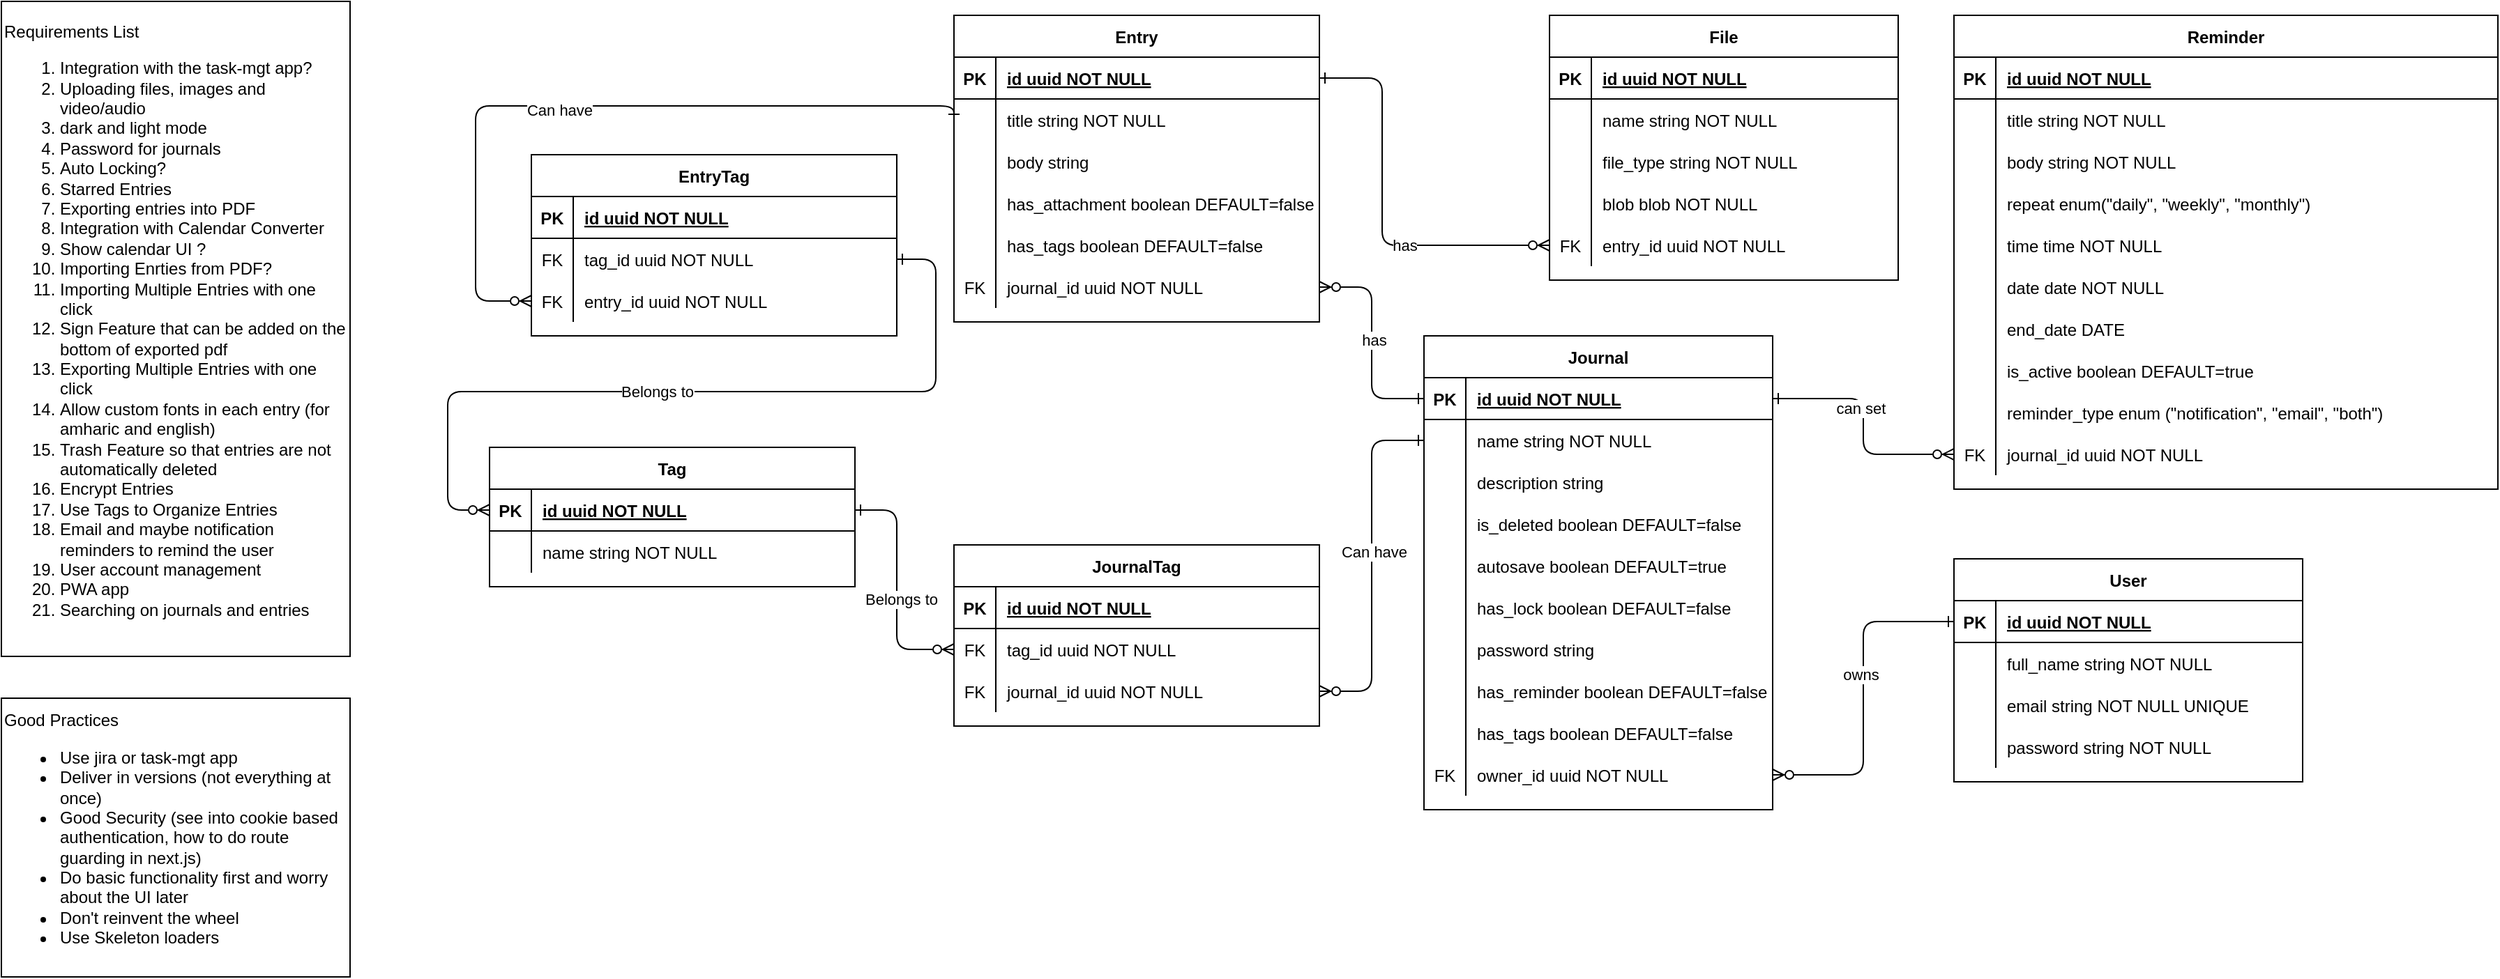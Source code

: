 <mxfile>
    <diagram id="R2lEEEUBdFMjLlhIrx00" name="Page-1">
        <mxGraphModel dx="1429" dy="1752" grid="1" gridSize="10" guides="1" tooltips="1" connect="1" arrows="1" fold="1" page="1" pageScale="1" pageWidth="850" pageHeight="1100" math="0" shadow="0" extFonts="Permanent Marker^https://fonts.googleapis.com/css?family=Permanent+Marker">
            <root>
                <mxCell id="0"/>
                <mxCell id="1" parent="0"/>
                <mxCell id="C-vyLk0tnHw3VtMMgP7b-12" value="" style="edgeStyle=orthogonalEdgeStyle;endArrow=ERzeroToMany;startArrow=ERone;endFill=1;startFill=0;exitX=0;exitY=0.5;exitDx=0;exitDy=0;entryX=1;entryY=0.5;entryDx=0;entryDy=0;" parent="1" source="_OkdaQ-fQilL2cyHgTOc-4" target="_OkdaQ-fQilL2cyHgTOc-117" edge="1">
                    <mxGeometry width="100" height="100" relative="1" as="geometry">
                        <mxPoint x="830" y="310.0" as="sourcePoint"/>
                        <mxPoint x="590" y="350" as="targetPoint"/>
                    </mxGeometry>
                </mxCell>
                <mxCell id="_OkdaQ-fQilL2cyHgTOc-151" value="owns" style="edgeLabel;html=1;align=center;verticalAlign=middle;resizable=0;points=[];" parent="C-vyLk0tnHw3VtMMgP7b-12" connectable="0" vertex="1">
                    <mxGeometry x="-0.149" y="-2" relative="1" as="geometry">
                        <mxPoint y="1" as="offset"/>
                    </mxGeometry>
                </mxCell>
                <mxCell id="_OkdaQ-fQilL2cyHgTOc-1" value="Requirements List&lt;br&gt;&lt;ol&gt;&lt;li&gt;Integration with the task-mgt app?&lt;/li&gt;&lt;li&gt;Uploading files, images and video/audio&lt;br&gt;&lt;/li&gt;&lt;li&gt;dark and light mode&lt;/li&gt;&lt;li&gt;Password for journals&lt;/li&gt;&lt;li&gt;Auto Locking?&lt;/li&gt;&lt;li&gt;Starred Entries&lt;/li&gt;&lt;li&gt;Exporting entries into PDF&lt;/li&gt;&lt;li&gt;Integration with Calendar Converter&lt;/li&gt;&lt;li&gt;Show calendar UI ?&lt;/li&gt;&lt;li&gt;Importing Enrties from PDF?&lt;/li&gt;&lt;li&gt;Importing Multiple Entries with one click&lt;/li&gt;&lt;li&gt;Sign Feature that can be added on the bottom of exported pdf&lt;/li&gt;&lt;li&gt;Exporting Multiple Entries with one click&lt;/li&gt;&lt;li&gt;Allow custom fonts in each entry (for amharic and english)&lt;/li&gt;&lt;li&gt;Trash Feature so that entries are not automatically deleted&lt;/li&gt;&lt;li&gt;Encrypt Entries&lt;/li&gt;&lt;li&gt;Use Tags to Organize Entries&lt;/li&gt;&lt;li&gt;Email and maybe notification reminders to remind the user&lt;/li&gt;&lt;li&gt;User account management&lt;/li&gt;&lt;li&gt;PWA app&lt;/li&gt;&lt;li&gt;Searching on journals and entries&lt;/li&gt;&lt;/ol&gt;" style="rounded=0;whiteSpace=wrap;html=1;align=left;" parent="1" vertex="1">
                    <mxGeometry x="-520" y="20" width="250" height="470" as="geometry"/>
                </mxCell>
                <mxCell id="_OkdaQ-fQilL2cyHgTOc-2" value="Good Practices&lt;br&gt;&lt;ul&gt;&lt;li&gt;Use jira or task-mgt app&lt;/li&gt;&lt;li&gt;Deliver in versions (not everything at once)&lt;/li&gt;&lt;li&gt;Good Security (see into cookie based authentication, how to do route guarding in next.js)&lt;/li&gt;&lt;li&gt;Do basic functionality first and worry about the UI later&lt;/li&gt;&lt;li&gt;Don't reinvent the wheel&lt;/li&gt;&lt;li&gt;Use Skeleton loaders&lt;/li&gt;&lt;/ul&gt;" style="rounded=0;whiteSpace=wrap;html=1;align=left;" parent="1" vertex="1">
                    <mxGeometry x="-520" y="520" width="250" height="200" as="geometry"/>
                </mxCell>
                <mxCell id="_OkdaQ-fQilL2cyHgTOc-3" value="User" style="shape=table;startSize=30;container=1;collapsible=1;childLayout=tableLayout;fixedRows=1;rowLines=0;fontStyle=1;align=center;resizeLast=1;" parent="1" vertex="1">
                    <mxGeometry x="880" y="420" width="250" height="160" as="geometry"/>
                </mxCell>
                <mxCell id="_OkdaQ-fQilL2cyHgTOc-4" value="" style="shape=partialRectangle;collapsible=0;dropTarget=0;pointerEvents=0;fillColor=none;points=[[0,0.5],[1,0.5]];portConstraint=eastwest;top=0;left=0;right=0;bottom=1;" parent="_OkdaQ-fQilL2cyHgTOc-3" vertex="1">
                    <mxGeometry y="30" width="250" height="30" as="geometry"/>
                </mxCell>
                <mxCell id="_OkdaQ-fQilL2cyHgTOc-5" value="PK" style="shape=partialRectangle;overflow=hidden;connectable=0;fillColor=none;top=0;left=0;bottom=0;right=0;fontStyle=1;" parent="_OkdaQ-fQilL2cyHgTOc-4" vertex="1">
                    <mxGeometry width="30" height="30" as="geometry">
                        <mxRectangle width="30" height="30" as="alternateBounds"/>
                    </mxGeometry>
                </mxCell>
                <mxCell id="_OkdaQ-fQilL2cyHgTOc-6" value="id uuid NOT NULL " style="shape=partialRectangle;overflow=hidden;connectable=0;fillColor=none;top=0;left=0;bottom=0;right=0;align=left;spacingLeft=6;fontStyle=5;" parent="_OkdaQ-fQilL2cyHgTOc-4" vertex="1">
                    <mxGeometry x="30" width="220" height="30" as="geometry">
                        <mxRectangle width="220" height="30" as="alternateBounds"/>
                    </mxGeometry>
                </mxCell>
                <mxCell id="_OkdaQ-fQilL2cyHgTOc-7" value="" style="shape=partialRectangle;collapsible=0;dropTarget=0;pointerEvents=0;fillColor=none;points=[[0,0.5],[1,0.5]];portConstraint=eastwest;top=0;left=0;right=0;bottom=0;" parent="_OkdaQ-fQilL2cyHgTOc-3" vertex="1">
                    <mxGeometry y="60" width="250" height="30" as="geometry"/>
                </mxCell>
                <mxCell id="_OkdaQ-fQilL2cyHgTOc-8" value="" style="shape=partialRectangle;overflow=hidden;connectable=0;fillColor=none;top=0;left=0;bottom=0;right=0;" parent="_OkdaQ-fQilL2cyHgTOc-7" vertex="1">
                    <mxGeometry width="30" height="30" as="geometry">
                        <mxRectangle width="30" height="30" as="alternateBounds"/>
                    </mxGeometry>
                </mxCell>
                <mxCell id="_OkdaQ-fQilL2cyHgTOc-9" value="full_name string NOT NULL" style="shape=partialRectangle;overflow=hidden;connectable=0;fillColor=none;top=0;left=0;bottom=0;right=0;align=left;spacingLeft=6;" parent="_OkdaQ-fQilL2cyHgTOc-7" vertex="1">
                    <mxGeometry x="30" width="220" height="30" as="geometry">
                        <mxRectangle width="220" height="30" as="alternateBounds"/>
                    </mxGeometry>
                </mxCell>
                <mxCell id="_OkdaQ-fQilL2cyHgTOc-24" value="" style="shape=partialRectangle;collapsible=0;dropTarget=0;pointerEvents=0;fillColor=none;points=[[0,0.5],[1,0.5]];portConstraint=eastwest;top=0;left=0;right=0;bottom=0;" parent="_OkdaQ-fQilL2cyHgTOc-3" vertex="1">
                    <mxGeometry y="90" width="250" height="30" as="geometry"/>
                </mxCell>
                <mxCell id="_OkdaQ-fQilL2cyHgTOc-25" value="" style="shape=partialRectangle;overflow=hidden;connectable=0;fillColor=none;top=0;left=0;bottom=0;right=0;" parent="_OkdaQ-fQilL2cyHgTOc-24" vertex="1">
                    <mxGeometry width="30" height="30" as="geometry">
                        <mxRectangle width="30" height="30" as="alternateBounds"/>
                    </mxGeometry>
                </mxCell>
                <mxCell id="_OkdaQ-fQilL2cyHgTOc-26" value="email string NOT NULL UNIQUE" style="shape=partialRectangle;overflow=hidden;connectable=0;fillColor=none;top=0;left=0;bottom=0;right=0;align=left;spacingLeft=6;" parent="_OkdaQ-fQilL2cyHgTOc-24" vertex="1">
                    <mxGeometry x="30" width="220" height="30" as="geometry">
                        <mxRectangle width="220" height="30" as="alternateBounds"/>
                    </mxGeometry>
                </mxCell>
                <mxCell id="_OkdaQ-fQilL2cyHgTOc-27" value="" style="shape=partialRectangle;collapsible=0;dropTarget=0;pointerEvents=0;fillColor=none;points=[[0,0.5],[1,0.5]];portConstraint=eastwest;top=0;left=0;right=0;bottom=0;" parent="_OkdaQ-fQilL2cyHgTOc-3" vertex="1">
                    <mxGeometry y="120" width="250" height="30" as="geometry"/>
                </mxCell>
                <mxCell id="_OkdaQ-fQilL2cyHgTOc-28" value="" style="shape=partialRectangle;overflow=hidden;connectable=0;fillColor=none;top=0;left=0;bottom=0;right=0;" parent="_OkdaQ-fQilL2cyHgTOc-27" vertex="1">
                    <mxGeometry width="30" height="30" as="geometry">
                        <mxRectangle width="30" height="30" as="alternateBounds"/>
                    </mxGeometry>
                </mxCell>
                <mxCell id="_OkdaQ-fQilL2cyHgTOc-29" value="password string NOT NULL" style="shape=partialRectangle;overflow=hidden;connectable=0;fillColor=none;top=0;left=0;bottom=0;right=0;align=left;spacingLeft=6;" parent="_OkdaQ-fQilL2cyHgTOc-27" vertex="1">
                    <mxGeometry x="30" width="220" height="30" as="geometry">
                        <mxRectangle width="220" height="30" as="alternateBounds"/>
                    </mxGeometry>
                </mxCell>
                <mxCell id="_OkdaQ-fQilL2cyHgTOc-10" value="Journal" style="shape=table;startSize=30;container=1;collapsible=1;childLayout=tableLayout;fixedRows=1;rowLines=0;fontStyle=1;align=center;resizeLast=1;" parent="1" vertex="1">
                    <mxGeometry x="500" y="260" width="250" height="340" as="geometry"/>
                </mxCell>
                <mxCell id="_OkdaQ-fQilL2cyHgTOc-11" value="" style="shape=partialRectangle;collapsible=0;dropTarget=0;pointerEvents=0;fillColor=none;points=[[0,0.5],[1,0.5]];portConstraint=eastwest;top=0;left=0;right=0;bottom=1;" parent="_OkdaQ-fQilL2cyHgTOc-10" vertex="1">
                    <mxGeometry y="30" width="250" height="30" as="geometry"/>
                </mxCell>
                <mxCell id="_OkdaQ-fQilL2cyHgTOc-12" value="PK" style="shape=partialRectangle;overflow=hidden;connectable=0;fillColor=none;top=0;left=0;bottom=0;right=0;fontStyle=1;" parent="_OkdaQ-fQilL2cyHgTOc-11" vertex="1">
                    <mxGeometry width="30" height="30" as="geometry">
                        <mxRectangle width="30" height="30" as="alternateBounds"/>
                    </mxGeometry>
                </mxCell>
                <mxCell id="_OkdaQ-fQilL2cyHgTOc-13" value="id uuid NOT NULL " style="shape=partialRectangle;overflow=hidden;connectable=0;fillColor=none;top=0;left=0;bottom=0;right=0;align=left;spacingLeft=6;fontStyle=5;" parent="_OkdaQ-fQilL2cyHgTOc-11" vertex="1">
                    <mxGeometry x="30" width="220" height="30" as="geometry">
                        <mxRectangle width="220" height="30" as="alternateBounds"/>
                    </mxGeometry>
                </mxCell>
                <mxCell id="_OkdaQ-fQilL2cyHgTOc-14" value="" style="shape=partialRectangle;collapsible=0;dropTarget=0;pointerEvents=0;fillColor=none;points=[[0,0.5],[1,0.5]];portConstraint=eastwest;top=0;left=0;right=0;bottom=0;" parent="_OkdaQ-fQilL2cyHgTOc-10" vertex="1">
                    <mxGeometry y="60" width="250" height="30" as="geometry"/>
                </mxCell>
                <mxCell id="_OkdaQ-fQilL2cyHgTOc-15" value="" style="shape=partialRectangle;overflow=hidden;connectable=0;fillColor=none;top=0;left=0;bottom=0;right=0;" parent="_OkdaQ-fQilL2cyHgTOc-14" vertex="1">
                    <mxGeometry width="30" height="30" as="geometry">
                        <mxRectangle width="30" height="30" as="alternateBounds"/>
                    </mxGeometry>
                </mxCell>
                <mxCell id="_OkdaQ-fQilL2cyHgTOc-16" value="name string NOT NULL" style="shape=partialRectangle;overflow=hidden;connectable=0;fillColor=none;top=0;left=0;bottom=0;right=0;align=left;spacingLeft=6;" parent="_OkdaQ-fQilL2cyHgTOc-14" vertex="1">
                    <mxGeometry x="30" width="220" height="30" as="geometry">
                        <mxRectangle width="220" height="30" as="alternateBounds"/>
                    </mxGeometry>
                </mxCell>
                <mxCell id="_OkdaQ-fQilL2cyHgTOc-30" value="" style="shape=partialRectangle;collapsible=0;dropTarget=0;pointerEvents=0;fillColor=none;points=[[0,0.5],[1,0.5]];portConstraint=eastwest;top=0;left=0;right=0;bottom=0;" parent="_OkdaQ-fQilL2cyHgTOc-10" vertex="1">
                    <mxGeometry y="90" width="250" height="30" as="geometry"/>
                </mxCell>
                <mxCell id="_OkdaQ-fQilL2cyHgTOc-31" value="" style="shape=partialRectangle;overflow=hidden;connectable=0;fillColor=none;top=0;left=0;bottom=0;right=0;" parent="_OkdaQ-fQilL2cyHgTOc-30" vertex="1">
                    <mxGeometry width="30" height="30" as="geometry">
                        <mxRectangle width="30" height="30" as="alternateBounds"/>
                    </mxGeometry>
                </mxCell>
                <mxCell id="_OkdaQ-fQilL2cyHgTOc-32" value="description string" style="shape=partialRectangle;overflow=hidden;connectable=0;fillColor=none;top=0;left=0;bottom=0;right=0;align=left;spacingLeft=6;" parent="_OkdaQ-fQilL2cyHgTOc-30" vertex="1">
                    <mxGeometry x="30" width="220" height="30" as="geometry">
                        <mxRectangle width="220" height="30" as="alternateBounds"/>
                    </mxGeometry>
                </mxCell>
                <mxCell id="_OkdaQ-fQilL2cyHgTOc-33" value="" style="shape=partialRectangle;collapsible=0;dropTarget=0;pointerEvents=0;fillColor=none;points=[[0,0.5],[1,0.5]];portConstraint=eastwest;top=0;left=0;right=0;bottom=0;" parent="_OkdaQ-fQilL2cyHgTOc-10" vertex="1">
                    <mxGeometry y="120" width="250" height="30" as="geometry"/>
                </mxCell>
                <mxCell id="_OkdaQ-fQilL2cyHgTOc-34" value="" style="shape=partialRectangle;overflow=hidden;connectable=0;fillColor=none;top=0;left=0;bottom=0;right=0;" parent="_OkdaQ-fQilL2cyHgTOc-33" vertex="1">
                    <mxGeometry width="30" height="30" as="geometry">
                        <mxRectangle width="30" height="30" as="alternateBounds"/>
                    </mxGeometry>
                </mxCell>
                <mxCell id="_OkdaQ-fQilL2cyHgTOc-35" value="is_deleted boolean DEFAULT=false" style="shape=partialRectangle;overflow=hidden;connectable=0;fillColor=none;top=0;left=0;bottom=0;right=0;align=left;spacingLeft=6;" parent="_OkdaQ-fQilL2cyHgTOc-33" vertex="1">
                    <mxGeometry x="30" width="220" height="30" as="geometry">
                        <mxRectangle width="220" height="30" as="alternateBounds"/>
                    </mxGeometry>
                </mxCell>
                <mxCell id="_OkdaQ-fQilL2cyHgTOc-39" value="" style="shape=partialRectangle;collapsible=0;dropTarget=0;pointerEvents=0;fillColor=none;points=[[0,0.5],[1,0.5]];portConstraint=eastwest;top=0;left=0;right=0;bottom=0;" parent="_OkdaQ-fQilL2cyHgTOc-10" vertex="1">
                    <mxGeometry y="150" width="250" height="30" as="geometry"/>
                </mxCell>
                <mxCell id="_OkdaQ-fQilL2cyHgTOc-40" value="" style="shape=partialRectangle;overflow=hidden;connectable=0;fillColor=none;top=0;left=0;bottom=0;right=0;" parent="_OkdaQ-fQilL2cyHgTOc-39" vertex="1">
                    <mxGeometry width="30" height="30" as="geometry">
                        <mxRectangle width="30" height="30" as="alternateBounds"/>
                    </mxGeometry>
                </mxCell>
                <mxCell id="_OkdaQ-fQilL2cyHgTOc-41" value="autosave boolean DEFAULT=true" style="shape=partialRectangle;overflow=hidden;connectable=0;fillColor=none;top=0;left=0;bottom=0;right=0;align=left;spacingLeft=6;" parent="_OkdaQ-fQilL2cyHgTOc-39" vertex="1">
                    <mxGeometry x="30" width="220" height="30" as="geometry">
                        <mxRectangle width="220" height="30" as="alternateBounds"/>
                    </mxGeometry>
                </mxCell>
                <mxCell id="_OkdaQ-fQilL2cyHgTOc-42" value="" style="shape=partialRectangle;collapsible=0;dropTarget=0;pointerEvents=0;fillColor=none;points=[[0,0.5],[1,0.5]];portConstraint=eastwest;top=0;left=0;right=0;bottom=0;" parent="_OkdaQ-fQilL2cyHgTOc-10" vertex="1">
                    <mxGeometry y="180" width="250" height="30" as="geometry"/>
                </mxCell>
                <mxCell id="_OkdaQ-fQilL2cyHgTOc-43" value="" style="shape=partialRectangle;overflow=hidden;connectable=0;fillColor=none;top=0;left=0;bottom=0;right=0;" parent="_OkdaQ-fQilL2cyHgTOc-42" vertex="1">
                    <mxGeometry width="30" height="30" as="geometry">
                        <mxRectangle width="30" height="30" as="alternateBounds"/>
                    </mxGeometry>
                </mxCell>
                <mxCell id="_OkdaQ-fQilL2cyHgTOc-44" value="has_lock boolean DEFAULT=false" style="shape=partialRectangle;overflow=hidden;connectable=0;fillColor=none;top=0;left=0;bottom=0;right=0;align=left;spacingLeft=6;" parent="_OkdaQ-fQilL2cyHgTOc-42" vertex="1">
                    <mxGeometry x="30" width="220" height="30" as="geometry">
                        <mxRectangle width="220" height="30" as="alternateBounds"/>
                    </mxGeometry>
                </mxCell>
                <mxCell id="_OkdaQ-fQilL2cyHgTOc-36" value="" style="shape=partialRectangle;collapsible=0;dropTarget=0;pointerEvents=0;fillColor=none;points=[[0,0.5],[1,0.5]];portConstraint=eastwest;top=0;left=0;right=0;bottom=0;" parent="_OkdaQ-fQilL2cyHgTOc-10" vertex="1">
                    <mxGeometry y="210" width="250" height="30" as="geometry"/>
                </mxCell>
                <mxCell id="_OkdaQ-fQilL2cyHgTOc-37" value="" style="shape=partialRectangle;overflow=hidden;connectable=0;fillColor=none;top=0;left=0;bottom=0;right=0;" parent="_OkdaQ-fQilL2cyHgTOc-36" vertex="1">
                    <mxGeometry width="30" height="30" as="geometry">
                        <mxRectangle width="30" height="30" as="alternateBounds"/>
                    </mxGeometry>
                </mxCell>
                <mxCell id="_OkdaQ-fQilL2cyHgTOc-38" value="password string" style="shape=partialRectangle;overflow=hidden;connectable=0;fillColor=none;top=0;left=0;bottom=0;right=0;align=left;spacingLeft=6;" parent="_OkdaQ-fQilL2cyHgTOc-36" vertex="1">
                    <mxGeometry x="30" width="220" height="30" as="geometry">
                        <mxRectangle width="220" height="30" as="alternateBounds"/>
                    </mxGeometry>
                </mxCell>
                <mxCell id="_OkdaQ-fQilL2cyHgTOc-45" value="" style="shape=partialRectangle;collapsible=0;dropTarget=0;pointerEvents=0;fillColor=none;points=[[0,0.5],[1,0.5]];portConstraint=eastwest;top=0;left=0;right=0;bottom=0;" parent="_OkdaQ-fQilL2cyHgTOc-10" vertex="1">
                    <mxGeometry y="240" width="250" height="30" as="geometry"/>
                </mxCell>
                <mxCell id="_OkdaQ-fQilL2cyHgTOc-46" value="" style="shape=partialRectangle;overflow=hidden;connectable=0;fillColor=none;top=0;left=0;bottom=0;right=0;" parent="_OkdaQ-fQilL2cyHgTOc-45" vertex="1">
                    <mxGeometry width="30" height="30" as="geometry">
                        <mxRectangle width="30" height="30" as="alternateBounds"/>
                    </mxGeometry>
                </mxCell>
                <mxCell id="_OkdaQ-fQilL2cyHgTOc-47" value="has_reminder boolean DEFAULT=false" style="shape=partialRectangle;overflow=hidden;connectable=0;fillColor=none;top=0;left=0;bottom=0;right=0;align=left;spacingLeft=6;" parent="_OkdaQ-fQilL2cyHgTOc-45" vertex="1">
                    <mxGeometry x="30" width="220" height="30" as="geometry">
                        <mxRectangle width="220" height="30" as="alternateBounds"/>
                    </mxGeometry>
                </mxCell>
                <mxCell id="_OkdaQ-fQilL2cyHgTOc-96" value="" style="shape=partialRectangle;collapsible=0;dropTarget=0;pointerEvents=0;fillColor=none;points=[[0,0.5],[1,0.5]];portConstraint=eastwest;top=0;left=0;right=0;bottom=0;" parent="_OkdaQ-fQilL2cyHgTOc-10" vertex="1">
                    <mxGeometry y="270" width="250" height="30" as="geometry"/>
                </mxCell>
                <mxCell id="_OkdaQ-fQilL2cyHgTOc-97" value="" style="shape=partialRectangle;overflow=hidden;connectable=0;fillColor=none;top=0;left=0;bottom=0;right=0;" parent="_OkdaQ-fQilL2cyHgTOc-96" vertex="1">
                    <mxGeometry width="30" height="30" as="geometry">
                        <mxRectangle width="30" height="30" as="alternateBounds"/>
                    </mxGeometry>
                </mxCell>
                <mxCell id="_OkdaQ-fQilL2cyHgTOc-98" value="has_tags boolean DEFAULT=false" style="shape=partialRectangle;overflow=hidden;connectable=0;fillColor=none;top=0;left=0;bottom=0;right=0;align=left;spacingLeft=6;" parent="_OkdaQ-fQilL2cyHgTOc-96" vertex="1">
                    <mxGeometry x="30" width="220" height="30" as="geometry">
                        <mxRectangle width="220" height="30" as="alternateBounds"/>
                    </mxGeometry>
                </mxCell>
                <mxCell id="_OkdaQ-fQilL2cyHgTOc-117" value="" style="shape=partialRectangle;collapsible=0;dropTarget=0;pointerEvents=0;fillColor=none;points=[[0,0.5],[1,0.5]];portConstraint=eastwest;top=0;left=0;right=0;bottom=0;" parent="_OkdaQ-fQilL2cyHgTOc-10" vertex="1">
                    <mxGeometry y="300" width="250" height="30" as="geometry"/>
                </mxCell>
                <mxCell id="_OkdaQ-fQilL2cyHgTOc-118" value="FK" style="shape=partialRectangle;overflow=hidden;connectable=0;fillColor=none;top=0;left=0;bottom=0;right=0;" parent="_OkdaQ-fQilL2cyHgTOc-117" vertex="1">
                    <mxGeometry width="30" height="30" as="geometry">
                        <mxRectangle width="30" height="30" as="alternateBounds"/>
                    </mxGeometry>
                </mxCell>
                <mxCell id="_OkdaQ-fQilL2cyHgTOc-119" value="owner_id uuid NOT NULL" style="shape=partialRectangle;overflow=hidden;connectable=0;fillColor=none;top=0;left=0;bottom=0;right=0;align=left;spacingLeft=6;" parent="_OkdaQ-fQilL2cyHgTOc-117" vertex="1">
                    <mxGeometry x="30" width="220" height="30" as="geometry">
                        <mxRectangle width="220" height="30" as="alternateBounds"/>
                    </mxGeometry>
                </mxCell>
                <mxCell id="_OkdaQ-fQilL2cyHgTOc-17" value="Entry" style="shape=table;startSize=30;container=1;collapsible=1;childLayout=tableLayout;fixedRows=1;rowLines=0;fontStyle=1;align=center;resizeLast=1;" parent="1" vertex="1">
                    <mxGeometry x="163" y="30" width="262" height="220" as="geometry"/>
                </mxCell>
                <mxCell id="_OkdaQ-fQilL2cyHgTOc-18" value="" style="shape=partialRectangle;collapsible=0;dropTarget=0;pointerEvents=0;fillColor=none;points=[[0,0.5],[1,0.5]];portConstraint=eastwest;top=0;left=0;right=0;bottom=1;" parent="_OkdaQ-fQilL2cyHgTOc-17" vertex="1">
                    <mxGeometry y="30" width="262" height="30" as="geometry"/>
                </mxCell>
                <mxCell id="_OkdaQ-fQilL2cyHgTOc-19" value="PK" style="shape=partialRectangle;overflow=hidden;connectable=0;fillColor=none;top=0;left=0;bottom=0;right=0;fontStyle=1;" parent="_OkdaQ-fQilL2cyHgTOc-18" vertex="1">
                    <mxGeometry width="30" height="30" as="geometry">
                        <mxRectangle width="30" height="30" as="alternateBounds"/>
                    </mxGeometry>
                </mxCell>
                <mxCell id="_OkdaQ-fQilL2cyHgTOc-20" value="id uuid NOT NULL " style="shape=partialRectangle;overflow=hidden;connectable=0;fillColor=none;top=0;left=0;bottom=0;right=0;align=left;spacingLeft=6;fontStyle=5;" parent="_OkdaQ-fQilL2cyHgTOc-18" vertex="1">
                    <mxGeometry x="30" width="232" height="30" as="geometry">
                        <mxRectangle width="232" height="30" as="alternateBounds"/>
                    </mxGeometry>
                </mxCell>
                <mxCell id="_OkdaQ-fQilL2cyHgTOc-21" value="" style="shape=partialRectangle;collapsible=0;dropTarget=0;pointerEvents=0;fillColor=none;points=[[0,0.5],[1,0.5]];portConstraint=eastwest;top=0;left=0;right=0;bottom=0;" parent="_OkdaQ-fQilL2cyHgTOc-17" vertex="1">
                    <mxGeometry y="60" width="262" height="30" as="geometry"/>
                </mxCell>
                <mxCell id="_OkdaQ-fQilL2cyHgTOc-22" value="" style="shape=partialRectangle;overflow=hidden;connectable=0;fillColor=none;top=0;left=0;bottom=0;right=0;" parent="_OkdaQ-fQilL2cyHgTOc-21" vertex="1">
                    <mxGeometry width="30" height="30" as="geometry">
                        <mxRectangle width="30" height="30" as="alternateBounds"/>
                    </mxGeometry>
                </mxCell>
                <mxCell id="_OkdaQ-fQilL2cyHgTOc-23" value="title string NOT NULL" style="shape=partialRectangle;overflow=hidden;connectable=0;fillColor=none;top=0;left=0;bottom=0;right=0;align=left;spacingLeft=6;" parent="_OkdaQ-fQilL2cyHgTOc-21" vertex="1">
                    <mxGeometry x="30" width="232" height="30" as="geometry">
                        <mxRectangle width="232" height="30" as="alternateBounds"/>
                    </mxGeometry>
                </mxCell>
                <mxCell id="_OkdaQ-fQilL2cyHgTOc-76" value="" style="shape=partialRectangle;collapsible=0;dropTarget=0;pointerEvents=0;fillColor=none;points=[[0,0.5],[1,0.5]];portConstraint=eastwest;top=0;left=0;right=0;bottom=0;" parent="_OkdaQ-fQilL2cyHgTOc-17" vertex="1">
                    <mxGeometry y="90" width="262" height="30" as="geometry"/>
                </mxCell>
                <mxCell id="_OkdaQ-fQilL2cyHgTOc-77" value="" style="shape=partialRectangle;overflow=hidden;connectable=0;fillColor=none;top=0;left=0;bottom=0;right=0;" parent="_OkdaQ-fQilL2cyHgTOc-76" vertex="1">
                    <mxGeometry width="30" height="30" as="geometry">
                        <mxRectangle width="30" height="30" as="alternateBounds"/>
                    </mxGeometry>
                </mxCell>
                <mxCell id="_OkdaQ-fQilL2cyHgTOc-78" value="body string" style="shape=partialRectangle;overflow=hidden;connectable=0;fillColor=none;top=0;left=0;bottom=0;right=0;align=left;spacingLeft=6;" parent="_OkdaQ-fQilL2cyHgTOc-76" vertex="1">
                    <mxGeometry x="30" width="232" height="30" as="geometry">
                        <mxRectangle width="232" height="30" as="alternateBounds"/>
                    </mxGeometry>
                </mxCell>
                <mxCell id="_OkdaQ-fQilL2cyHgTOc-86" value="" style="shape=partialRectangle;collapsible=0;dropTarget=0;pointerEvents=0;fillColor=none;points=[[0,0.5],[1,0.5]];portConstraint=eastwest;top=0;left=0;right=0;bottom=0;" parent="_OkdaQ-fQilL2cyHgTOc-17" vertex="1">
                    <mxGeometry y="120" width="262" height="30" as="geometry"/>
                </mxCell>
                <mxCell id="_OkdaQ-fQilL2cyHgTOc-87" value="" style="shape=partialRectangle;overflow=hidden;connectable=0;fillColor=none;top=0;left=0;bottom=0;right=0;" parent="_OkdaQ-fQilL2cyHgTOc-86" vertex="1">
                    <mxGeometry width="30" height="30" as="geometry">
                        <mxRectangle width="30" height="30" as="alternateBounds"/>
                    </mxGeometry>
                </mxCell>
                <mxCell id="_OkdaQ-fQilL2cyHgTOc-88" value="has_attachment boolean DEFAULT=false" style="shape=partialRectangle;overflow=hidden;connectable=0;fillColor=none;top=0;left=0;bottom=0;right=0;align=left;spacingLeft=6;" parent="_OkdaQ-fQilL2cyHgTOc-86" vertex="1">
                    <mxGeometry x="30" width="232" height="30" as="geometry">
                        <mxRectangle width="232" height="30" as="alternateBounds"/>
                    </mxGeometry>
                </mxCell>
                <mxCell id="_OkdaQ-fQilL2cyHgTOc-99" value="" style="shape=partialRectangle;collapsible=0;dropTarget=0;pointerEvents=0;fillColor=none;points=[[0,0.5],[1,0.5]];portConstraint=eastwest;top=0;left=0;right=0;bottom=0;" parent="_OkdaQ-fQilL2cyHgTOc-17" vertex="1">
                    <mxGeometry y="150" width="262" height="30" as="geometry"/>
                </mxCell>
                <mxCell id="_OkdaQ-fQilL2cyHgTOc-100" value="" style="shape=partialRectangle;overflow=hidden;connectable=0;fillColor=none;top=0;left=0;bottom=0;right=0;" parent="_OkdaQ-fQilL2cyHgTOc-99" vertex="1">
                    <mxGeometry width="30" height="30" as="geometry">
                        <mxRectangle width="30" height="30" as="alternateBounds"/>
                    </mxGeometry>
                </mxCell>
                <mxCell id="_OkdaQ-fQilL2cyHgTOc-101" value="has_tags boolean DEFAULT=false" style="shape=partialRectangle;overflow=hidden;connectable=0;fillColor=none;top=0;left=0;bottom=0;right=0;align=left;spacingLeft=6;" parent="_OkdaQ-fQilL2cyHgTOc-99" vertex="1">
                    <mxGeometry x="30" width="232" height="30" as="geometry">
                        <mxRectangle width="232" height="30" as="alternateBounds"/>
                    </mxGeometry>
                </mxCell>
                <mxCell id="_OkdaQ-fQilL2cyHgTOc-114" value="" style="shape=partialRectangle;collapsible=0;dropTarget=0;pointerEvents=0;fillColor=none;points=[[0,0.5],[1,0.5]];portConstraint=eastwest;top=0;left=0;right=0;bottom=0;" parent="_OkdaQ-fQilL2cyHgTOc-17" vertex="1">
                    <mxGeometry y="180" width="262" height="30" as="geometry"/>
                </mxCell>
                <mxCell id="_OkdaQ-fQilL2cyHgTOc-115" value="FK" style="shape=partialRectangle;overflow=hidden;connectable=0;fillColor=none;top=0;left=0;bottom=0;right=0;" parent="_OkdaQ-fQilL2cyHgTOc-114" vertex="1">
                    <mxGeometry width="30" height="30" as="geometry">
                        <mxRectangle width="30" height="30" as="alternateBounds"/>
                    </mxGeometry>
                </mxCell>
                <mxCell id="_OkdaQ-fQilL2cyHgTOc-116" value="journal_id uuid NOT NULL" style="shape=partialRectangle;overflow=hidden;connectable=0;fillColor=none;top=0;left=0;bottom=0;right=0;align=left;spacingLeft=6;" parent="_OkdaQ-fQilL2cyHgTOc-114" vertex="1">
                    <mxGeometry x="30" width="232" height="30" as="geometry">
                        <mxRectangle width="232" height="30" as="alternateBounds"/>
                    </mxGeometry>
                </mxCell>
                <mxCell id="_OkdaQ-fQilL2cyHgTOc-62" value="Reminder" style="shape=table;startSize=30;container=1;collapsible=1;childLayout=tableLayout;fixedRows=1;rowLines=0;fontStyle=1;align=center;resizeLast=1;" parent="1" vertex="1">
                    <mxGeometry x="880" y="30" width="390" height="340" as="geometry"/>
                </mxCell>
                <mxCell id="_OkdaQ-fQilL2cyHgTOc-63" value="" style="shape=partialRectangle;collapsible=0;dropTarget=0;pointerEvents=0;fillColor=none;points=[[0,0.5],[1,0.5]];portConstraint=eastwest;top=0;left=0;right=0;bottom=1;" parent="_OkdaQ-fQilL2cyHgTOc-62" vertex="1">
                    <mxGeometry y="30" width="390" height="30" as="geometry"/>
                </mxCell>
                <mxCell id="_OkdaQ-fQilL2cyHgTOc-64" value="PK" style="shape=partialRectangle;overflow=hidden;connectable=0;fillColor=none;top=0;left=0;bottom=0;right=0;fontStyle=1;" parent="_OkdaQ-fQilL2cyHgTOc-63" vertex="1">
                    <mxGeometry width="30" height="30" as="geometry">
                        <mxRectangle width="30" height="30" as="alternateBounds"/>
                    </mxGeometry>
                </mxCell>
                <mxCell id="_OkdaQ-fQilL2cyHgTOc-65" value="id uuid NOT NULL " style="shape=partialRectangle;overflow=hidden;connectable=0;fillColor=none;top=0;left=0;bottom=0;right=0;align=left;spacingLeft=6;fontStyle=5;" parent="_OkdaQ-fQilL2cyHgTOc-63" vertex="1">
                    <mxGeometry x="30" width="360" height="30" as="geometry">
                        <mxRectangle width="360" height="30" as="alternateBounds"/>
                    </mxGeometry>
                </mxCell>
                <mxCell id="_OkdaQ-fQilL2cyHgTOc-66" value="" style="shape=partialRectangle;collapsible=0;dropTarget=0;pointerEvents=0;fillColor=none;points=[[0,0.5],[1,0.5]];portConstraint=eastwest;top=0;left=0;right=0;bottom=0;" parent="_OkdaQ-fQilL2cyHgTOc-62" vertex="1">
                    <mxGeometry y="60" width="390" height="30" as="geometry"/>
                </mxCell>
                <mxCell id="_OkdaQ-fQilL2cyHgTOc-67" value="" style="shape=partialRectangle;overflow=hidden;connectable=0;fillColor=none;top=0;left=0;bottom=0;right=0;" parent="_OkdaQ-fQilL2cyHgTOc-66" vertex="1">
                    <mxGeometry width="30" height="30" as="geometry">
                        <mxRectangle width="30" height="30" as="alternateBounds"/>
                    </mxGeometry>
                </mxCell>
                <mxCell id="_OkdaQ-fQilL2cyHgTOc-68" value="title string NOT NULL" style="shape=partialRectangle;overflow=hidden;connectable=0;fillColor=none;top=0;left=0;bottom=0;right=0;align=left;spacingLeft=6;" parent="_OkdaQ-fQilL2cyHgTOc-66" vertex="1">
                    <mxGeometry x="30" width="360" height="30" as="geometry">
                        <mxRectangle width="360" height="30" as="alternateBounds"/>
                    </mxGeometry>
                </mxCell>
                <mxCell id="_OkdaQ-fQilL2cyHgTOc-105" value="" style="shape=partialRectangle;collapsible=0;dropTarget=0;pointerEvents=0;fillColor=none;points=[[0,0.5],[1,0.5]];portConstraint=eastwest;top=0;left=0;right=0;bottom=0;" parent="_OkdaQ-fQilL2cyHgTOc-62" vertex="1">
                    <mxGeometry y="90" width="390" height="30" as="geometry"/>
                </mxCell>
                <mxCell id="_OkdaQ-fQilL2cyHgTOc-106" value="" style="shape=partialRectangle;overflow=hidden;connectable=0;fillColor=none;top=0;left=0;bottom=0;right=0;" parent="_OkdaQ-fQilL2cyHgTOc-105" vertex="1">
                    <mxGeometry width="30" height="30" as="geometry">
                        <mxRectangle width="30" height="30" as="alternateBounds"/>
                    </mxGeometry>
                </mxCell>
                <mxCell id="_OkdaQ-fQilL2cyHgTOc-107" value="body string NOT NULL" style="shape=partialRectangle;overflow=hidden;connectable=0;fillColor=none;top=0;left=0;bottom=0;right=0;align=left;spacingLeft=6;" parent="_OkdaQ-fQilL2cyHgTOc-105" vertex="1">
                    <mxGeometry x="30" width="360" height="30" as="geometry">
                        <mxRectangle width="360" height="30" as="alternateBounds"/>
                    </mxGeometry>
                </mxCell>
                <mxCell id="_OkdaQ-fQilL2cyHgTOc-135" value="" style="shape=partialRectangle;collapsible=0;dropTarget=0;pointerEvents=0;fillColor=none;points=[[0,0.5],[1,0.5]];portConstraint=eastwest;top=0;left=0;right=0;bottom=0;" parent="_OkdaQ-fQilL2cyHgTOc-62" vertex="1">
                    <mxGeometry y="120" width="390" height="30" as="geometry"/>
                </mxCell>
                <mxCell id="_OkdaQ-fQilL2cyHgTOc-136" value="" style="shape=partialRectangle;overflow=hidden;connectable=0;fillColor=none;top=0;left=0;bottom=0;right=0;" parent="_OkdaQ-fQilL2cyHgTOc-135" vertex="1">
                    <mxGeometry width="30" height="30" as="geometry">
                        <mxRectangle width="30" height="30" as="alternateBounds"/>
                    </mxGeometry>
                </mxCell>
                <mxCell id="_OkdaQ-fQilL2cyHgTOc-137" value="repeat enum(&quot;daily&quot;, &quot;weekly&quot;, &quot;monthly&quot;)" style="shape=partialRectangle;overflow=hidden;connectable=0;fillColor=none;top=0;left=0;bottom=0;right=0;align=left;spacingLeft=6;" parent="_OkdaQ-fQilL2cyHgTOc-135" vertex="1">
                    <mxGeometry x="30" width="360" height="30" as="geometry">
                        <mxRectangle width="360" height="30" as="alternateBounds"/>
                    </mxGeometry>
                </mxCell>
                <mxCell id="_OkdaQ-fQilL2cyHgTOc-111" value="" style="shape=partialRectangle;collapsible=0;dropTarget=0;pointerEvents=0;fillColor=none;points=[[0,0.5],[1,0.5]];portConstraint=eastwest;top=0;left=0;right=0;bottom=0;" parent="_OkdaQ-fQilL2cyHgTOc-62" vertex="1">
                    <mxGeometry y="150" width="390" height="30" as="geometry"/>
                </mxCell>
                <mxCell id="_OkdaQ-fQilL2cyHgTOc-112" value="" style="shape=partialRectangle;overflow=hidden;connectable=0;fillColor=none;top=0;left=0;bottom=0;right=0;" parent="_OkdaQ-fQilL2cyHgTOc-111" vertex="1">
                    <mxGeometry width="30" height="30" as="geometry">
                        <mxRectangle width="30" height="30" as="alternateBounds"/>
                    </mxGeometry>
                </mxCell>
                <mxCell id="_OkdaQ-fQilL2cyHgTOc-113" value="time time NOT NULL" style="shape=partialRectangle;overflow=hidden;connectable=0;fillColor=none;top=0;left=0;bottom=0;right=0;align=left;spacingLeft=6;" parent="_OkdaQ-fQilL2cyHgTOc-111" vertex="1">
                    <mxGeometry x="30" width="360" height="30" as="geometry">
                        <mxRectangle width="360" height="30" as="alternateBounds"/>
                    </mxGeometry>
                </mxCell>
                <mxCell id="_OkdaQ-fQilL2cyHgTOc-132" value="" style="shape=partialRectangle;collapsible=0;dropTarget=0;pointerEvents=0;fillColor=none;points=[[0,0.5],[1,0.5]];portConstraint=eastwest;top=0;left=0;right=0;bottom=0;" parent="_OkdaQ-fQilL2cyHgTOc-62" vertex="1">
                    <mxGeometry y="180" width="390" height="30" as="geometry"/>
                </mxCell>
                <mxCell id="_OkdaQ-fQilL2cyHgTOc-133" value="" style="shape=partialRectangle;overflow=hidden;connectable=0;fillColor=none;top=0;left=0;bottom=0;right=0;" parent="_OkdaQ-fQilL2cyHgTOc-132" vertex="1">
                    <mxGeometry width="30" height="30" as="geometry">
                        <mxRectangle width="30" height="30" as="alternateBounds"/>
                    </mxGeometry>
                </mxCell>
                <mxCell id="_OkdaQ-fQilL2cyHgTOc-134" value="date date NOT NULL" style="shape=partialRectangle;overflow=hidden;connectable=0;fillColor=none;top=0;left=0;bottom=0;right=0;align=left;spacingLeft=6;" parent="_OkdaQ-fQilL2cyHgTOc-132" vertex="1">
                    <mxGeometry x="30" width="360" height="30" as="geometry">
                        <mxRectangle width="360" height="30" as="alternateBounds"/>
                    </mxGeometry>
                </mxCell>
                <mxCell id="_OkdaQ-fQilL2cyHgTOc-120" value="" style="shape=partialRectangle;collapsible=0;dropTarget=0;pointerEvents=0;fillColor=none;points=[[0,0.5],[1,0.5]];portConstraint=eastwest;top=0;left=0;right=0;bottom=0;" parent="_OkdaQ-fQilL2cyHgTOc-62" vertex="1">
                    <mxGeometry y="210" width="390" height="30" as="geometry"/>
                </mxCell>
                <mxCell id="_OkdaQ-fQilL2cyHgTOc-121" value="" style="shape=partialRectangle;overflow=hidden;connectable=0;fillColor=none;top=0;left=0;bottom=0;right=0;" parent="_OkdaQ-fQilL2cyHgTOc-120" vertex="1">
                    <mxGeometry width="30" height="30" as="geometry">
                        <mxRectangle width="30" height="30" as="alternateBounds"/>
                    </mxGeometry>
                </mxCell>
                <mxCell id="_OkdaQ-fQilL2cyHgTOc-122" value="end_date DATE" style="shape=partialRectangle;overflow=hidden;connectable=0;fillColor=none;top=0;left=0;bottom=0;right=0;align=left;spacingLeft=6;" parent="_OkdaQ-fQilL2cyHgTOc-120" vertex="1">
                    <mxGeometry x="30" width="360" height="30" as="geometry">
                        <mxRectangle width="360" height="30" as="alternateBounds"/>
                    </mxGeometry>
                </mxCell>
                <mxCell id="_OkdaQ-fQilL2cyHgTOc-123" value="" style="shape=partialRectangle;collapsible=0;dropTarget=0;pointerEvents=0;fillColor=none;points=[[0,0.5],[1,0.5]];portConstraint=eastwest;top=0;left=0;right=0;bottom=0;" parent="_OkdaQ-fQilL2cyHgTOc-62" vertex="1">
                    <mxGeometry y="240" width="390" height="30" as="geometry"/>
                </mxCell>
                <mxCell id="_OkdaQ-fQilL2cyHgTOc-124" value="" style="shape=partialRectangle;overflow=hidden;connectable=0;fillColor=none;top=0;left=0;bottom=0;right=0;" parent="_OkdaQ-fQilL2cyHgTOc-123" vertex="1">
                    <mxGeometry width="30" height="30" as="geometry">
                        <mxRectangle width="30" height="30" as="alternateBounds"/>
                    </mxGeometry>
                </mxCell>
                <mxCell id="_OkdaQ-fQilL2cyHgTOc-125" value="is_active boolean DEFAULT=true" style="shape=partialRectangle;overflow=hidden;connectable=0;fillColor=none;top=0;left=0;bottom=0;right=0;align=left;spacingLeft=6;" parent="_OkdaQ-fQilL2cyHgTOc-123" vertex="1">
                    <mxGeometry x="30" width="360" height="30" as="geometry">
                        <mxRectangle width="360" height="30" as="alternateBounds"/>
                    </mxGeometry>
                </mxCell>
                <mxCell id="_OkdaQ-fQilL2cyHgTOc-129" value="" style="shape=partialRectangle;collapsible=0;dropTarget=0;pointerEvents=0;fillColor=none;points=[[0,0.5],[1,0.5]];portConstraint=eastwest;top=0;left=0;right=0;bottom=0;" parent="_OkdaQ-fQilL2cyHgTOc-62" vertex="1">
                    <mxGeometry y="270" width="390" height="30" as="geometry"/>
                </mxCell>
                <mxCell id="_OkdaQ-fQilL2cyHgTOc-130" value="" style="shape=partialRectangle;overflow=hidden;connectable=0;fillColor=none;top=0;left=0;bottom=0;right=0;" parent="_OkdaQ-fQilL2cyHgTOc-129" vertex="1">
                    <mxGeometry width="30" height="30" as="geometry">
                        <mxRectangle width="30" height="30" as="alternateBounds"/>
                    </mxGeometry>
                </mxCell>
                <mxCell id="_OkdaQ-fQilL2cyHgTOc-131" value="reminder_type enum (&quot;notification&quot;, &quot;email&quot;, &quot;both&quot;)" style="shape=partialRectangle;overflow=hidden;connectable=0;fillColor=none;top=0;left=0;bottom=0;right=0;align=left;spacingLeft=6;" parent="_OkdaQ-fQilL2cyHgTOc-129" vertex="1">
                    <mxGeometry x="30" width="360" height="30" as="geometry">
                        <mxRectangle width="360" height="30" as="alternateBounds"/>
                    </mxGeometry>
                </mxCell>
                <mxCell id="_OkdaQ-fQilL2cyHgTOc-126" value="" style="shape=partialRectangle;collapsible=0;dropTarget=0;pointerEvents=0;fillColor=none;points=[[0,0.5],[1,0.5]];portConstraint=eastwest;top=0;left=0;right=0;bottom=0;" parent="_OkdaQ-fQilL2cyHgTOc-62" vertex="1">
                    <mxGeometry y="300" width="390" height="30" as="geometry"/>
                </mxCell>
                <mxCell id="_OkdaQ-fQilL2cyHgTOc-127" value="FK" style="shape=partialRectangle;overflow=hidden;connectable=0;fillColor=none;top=0;left=0;bottom=0;right=0;" parent="_OkdaQ-fQilL2cyHgTOc-126" vertex="1">
                    <mxGeometry width="30" height="30" as="geometry">
                        <mxRectangle width="30" height="30" as="alternateBounds"/>
                    </mxGeometry>
                </mxCell>
                <mxCell id="_OkdaQ-fQilL2cyHgTOc-128" value="journal_id uuid NOT NULL" style="shape=partialRectangle;overflow=hidden;connectable=0;fillColor=none;top=0;left=0;bottom=0;right=0;align=left;spacingLeft=6;" parent="_OkdaQ-fQilL2cyHgTOc-126" vertex="1">
                    <mxGeometry x="30" width="360" height="30" as="geometry">
                        <mxRectangle width="360" height="30" as="alternateBounds"/>
                    </mxGeometry>
                </mxCell>
                <mxCell id="_OkdaQ-fQilL2cyHgTOc-79" value="File" style="shape=table;startSize=30;container=1;collapsible=1;childLayout=tableLayout;fixedRows=1;rowLines=0;fontStyle=1;align=center;resizeLast=1;" parent="1" vertex="1">
                    <mxGeometry x="590" y="30" width="250" height="190" as="geometry"/>
                </mxCell>
                <mxCell id="_OkdaQ-fQilL2cyHgTOc-80" value="" style="shape=partialRectangle;collapsible=0;dropTarget=0;pointerEvents=0;fillColor=none;points=[[0,0.5],[1,0.5]];portConstraint=eastwest;top=0;left=0;right=0;bottom=1;" parent="_OkdaQ-fQilL2cyHgTOc-79" vertex="1">
                    <mxGeometry y="30" width="250" height="30" as="geometry"/>
                </mxCell>
                <mxCell id="_OkdaQ-fQilL2cyHgTOc-81" value="PK" style="shape=partialRectangle;overflow=hidden;connectable=0;fillColor=none;top=0;left=0;bottom=0;right=0;fontStyle=1;" parent="_OkdaQ-fQilL2cyHgTOc-80" vertex="1">
                    <mxGeometry width="30" height="30" as="geometry">
                        <mxRectangle width="30" height="30" as="alternateBounds"/>
                    </mxGeometry>
                </mxCell>
                <mxCell id="_OkdaQ-fQilL2cyHgTOc-82" value="id uuid NOT NULL " style="shape=partialRectangle;overflow=hidden;connectable=0;fillColor=none;top=0;left=0;bottom=0;right=0;align=left;spacingLeft=6;fontStyle=5;" parent="_OkdaQ-fQilL2cyHgTOc-80" vertex="1">
                    <mxGeometry x="30" width="220" height="30" as="geometry">
                        <mxRectangle width="220" height="30" as="alternateBounds"/>
                    </mxGeometry>
                </mxCell>
                <mxCell id="_OkdaQ-fQilL2cyHgTOc-83" value="" style="shape=partialRectangle;collapsible=0;dropTarget=0;pointerEvents=0;fillColor=none;points=[[0,0.5],[1,0.5]];portConstraint=eastwest;top=0;left=0;right=0;bottom=0;" parent="_OkdaQ-fQilL2cyHgTOc-79" vertex="1">
                    <mxGeometry y="60" width="250" height="30" as="geometry"/>
                </mxCell>
                <mxCell id="_OkdaQ-fQilL2cyHgTOc-84" value="" style="shape=partialRectangle;overflow=hidden;connectable=0;fillColor=none;top=0;left=0;bottom=0;right=0;" parent="_OkdaQ-fQilL2cyHgTOc-83" vertex="1">
                    <mxGeometry width="30" height="30" as="geometry">
                        <mxRectangle width="30" height="30" as="alternateBounds"/>
                    </mxGeometry>
                </mxCell>
                <mxCell id="_OkdaQ-fQilL2cyHgTOc-85" value="name string NOT NULL" style="shape=partialRectangle;overflow=hidden;connectable=0;fillColor=none;top=0;left=0;bottom=0;right=0;align=left;spacingLeft=6;" parent="_OkdaQ-fQilL2cyHgTOc-83" vertex="1">
                    <mxGeometry x="30" width="220" height="30" as="geometry">
                        <mxRectangle width="220" height="30" as="alternateBounds"/>
                    </mxGeometry>
                </mxCell>
                <mxCell id="_OkdaQ-fQilL2cyHgTOc-138" value="" style="shape=partialRectangle;collapsible=0;dropTarget=0;pointerEvents=0;fillColor=none;points=[[0,0.5],[1,0.5]];portConstraint=eastwest;top=0;left=0;right=0;bottom=0;" parent="_OkdaQ-fQilL2cyHgTOc-79" vertex="1">
                    <mxGeometry y="90" width="250" height="30" as="geometry"/>
                </mxCell>
                <mxCell id="_OkdaQ-fQilL2cyHgTOc-139" value="" style="shape=partialRectangle;overflow=hidden;connectable=0;fillColor=none;top=0;left=0;bottom=0;right=0;" parent="_OkdaQ-fQilL2cyHgTOc-138" vertex="1">
                    <mxGeometry width="30" height="30" as="geometry">
                        <mxRectangle width="30" height="30" as="alternateBounds"/>
                    </mxGeometry>
                </mxCell>
                <mxCell id="_OkdaQ-fQilL2cyHgTOc-140" value="file_type string NOT NULL" style="shape=partialRectangle;overflow=hidden;connectable=0;fillColor=none;top=0;left=0;bottom=0;right=0;align=left;spacingLeft=6;" parent="_OkdaQ-fQilL2cyHgTOc-138" vertex="1">
                    <mxGeometry x="30" width="220" height="30" as="geometry">
                        <mxRectangle width="220" height="30" as="alternateBounds"/>
                    </mxGeometry>
                </mxCell>
                <mxCell id="_OkdaQ-fQilL2cyHgTOc-141" value="" style="shape=partialRectangle;collapsible=0;dropTarget=0;pointerEvents=0;fillColor=none;points=[[0,0.5],[1,0.5]];portConstraint=eastwest;top=0;left=0;right=0;bottom=0;" parent="_OkdaQ-fQilL2cyHgTOc-79" vertex="1">
                    <mxGeometry y="120" width="250" height="30" as="geometry"/>
                </mxCell>
                <mxCell id="_OkdaQ-fQilL2cyHgTOc-142" value="" style="shape=partialRectangle;overflow=hidden;connectable=0;fillColor=none;top=0;left=0;bottom=0;right=0;" parent="_OkdaQ-fQilL2cyHgTOc-141" vertex="1">
                    <mxGeometry width="30" height="30" as="geometry">
                        <mxRectangle width="30" height="30" as="alternateBounds"/>
                    </mxGeometry>
                </mxCell>
                <mxCell id="_OkdaQ-fQilL2cyHgTOc-143" value="blob blob NOT NULL" style="shape=partialRectangle;overflow=hidden;connectable=0;fillColor=none;top=0;left=0;bottom=0;right=0;align=left;spacingLeft=6;" parent="_OkdaQ-fQilL2cyHgTOc-141" vertex="1">
                    <mxGeometry x="30" width="220" height="30" as="geometry">
                        <mxRectangle width="220" height="30" as="alternateBounds"/>
                    </mxGeometry>
                </mxCell>
                <mxCell id="_OkdaQ-fQilL2cyHgTOc-144" value="" style="shape=partialRectangle;collapsible=0;dropTarget=0;pointerEvents=0;fillColor=none;points=[[0,0.5],[1,0.5]];portConstraint=eastwest;top=0;left=0;right=0;bottom=0;" parent="_OkdaQ-fQilL2cyHgTOc-79" vertex="1">
                    <mxGeometry y="150" width="250" height="30" as="geometry"/>
                </mxCell>
                <mxCell id="_OkdaQ-fQilL2cyHgTOc-145" value="FK" style="shape=partialRectangle;overflow=hidden;connectable=0;fillColor=none;top=0;left=0;bottom=0;right=0;" parent="_OkdaQ-fQilL2cyHgTOc-144" vertex="1">
                    <mxGeometry width="30" height="30" as="geometry">
                        <mxRectangle width="30" height="30" as="alternateBounds"/>
                    </mxGeometry>
                </mxCell>
                <mxCell id="_OkdaQ-fQilL2cyHgTOc-146" value="entry_id uuid NOT NULL" style="shape=partialRectangle;overflow=hidden;connectable=0;fillColor=none;top=0;left=0;bottom=0;right=0;align=left;spacingLeft=6;" parent="_OkdaQ-fQilL2cyHgTOc-144" vertex="1">
                    <mxGeometry x="30" width="220" height="30" as="geometry">
                        <mxRectangle width="220" height="30" as="alternateBounds"/>
                    </mxGeometry>
                </mxCell>
                <mxCell id="_OkdaQ-fQilL2cyHgTOc-147" value="" style="edgeStyle=orthogonalEdgeStyle;endArrow=ERzeroToMany;startArrow=ERone;endFill=1;startFill=0;exitX=0;exitY=0.5;exitDx=0;exitDy=0;" parent="1" source="_OkdaQ-fQilL2cyHgTOc-11" target="_OkdaQ-fQilL2cyHgTOc-114" edge="1">
                    <mxGeometry width="100" height="100" relative="1" as="geometry">
                        <mxPoint x="110" y="390.0" as="sourcePoint"/>
                        <mxPoint x="-130" y="430" as="targetPoint"/>
                    </mxGeometry>
                </mxCell>
                <mxCell id="_OkdaQ-fQilL2cyHgTOc-152" value="has" style="edgeLabel;html=1;align=center;verticalAlign=middle;resizable=0;points=[];" parent="_OkdaQ-fQilL2cyHgTOc-147" connectable="0" vertex="1">
                    <mxGeometry x="-0.076" y="-1" relative="1" as="geometry">
                        <mxPoint y="-8" as="offset"/>
                    </mxGeometry>
                </mxCell>
                <mxCell id="_OkdaQ-fQilL2cyHgTOc-148" value="" style="edgeStyle=orthogonalEdgeStyle;endArrow=ERzeroToMany;startArrow=ERone;endFill=1;startFill=0;entryX=0;entryY=0.5;entryDx=0;entryDy=0;exitX=1;exitY=0.5;exitDx=0;exitDy=0;" parent="1" source="_OkdaQ-fQilL2cyHgTOc-18" target="_OkdaQ-fQilL2cyHgTOc-144" edge="1">
                    <mxGeometry width="100" height="100" relative="1" as="geometry">
                        <mxPoint x="200" y="185" as="sourcePoint"/>
                        <mxPoint x="-220" y="440" as="targetPoint"/>
                        <Array as="points">
                            <mxPoint x="470" y="75"/>
                            <mxPoint x="470" y="195"/>
                        </Array>
                    </mxGeometry>
                </mxCell>
                <mxCell id="_OkdaQ-fQilL2cyHgTOc-154" value="has" style="edgeLabel;html=1;align=center;verticalAlign=middle;resizable=0;points=[];" parent="_OkdaQ-fQilL2cyHgTOc-148" connectable="0" vertex="1">
                    <mxGeometry x="0.435" relative="1" as="geometry">
                        <mxPoint x="-24" as="offset"/>
                    </mxGeometry>
                </mxCell>
                <mxCell id="_OkdaQ-fQilL2cyHgTOc-149" value="" style="edgeStyle=orthogonalEdgeStyle;endArrow=ERzeroToMany;startArrow=ERone;endFill=1;startFill=0;exitX=0;exitY=0.5;exitDx=0;exitDy=0;entryX=0;entryY=0.5;entryDx=0;entryDy=0;fontStyle=1" parent="1" source="_OkdaQ-fQilL2cyHgTOc-21" target="21" edge="1">
                    <mxGeometry width="100" height="100" relative="1" as="geometry">
                        <mxPoint x="110" y="750.0" as="sourcePoint"/>
                        <mxPoint x="-130" y="790" as="targetPoint"/>
                        <Array as="points">
                            <mxPoint x="163" y="95"/>
                            <mxPoint x="-180" y="95"/>
                            <mxPoint x="-180" y="235"/>
                        </Array>
                    </mxGeometry>
                </mxCell>
                <mxCell id="_OkdaQ-fQilL2cyHgTOc-159" value="Can have" style="edgeLabel;html=1;align=center;verticalAlign=middle;resizable=0;points=[];" parent="_OkdaQ-fQilL2cyHgTOc-149" connectable="0" vertex="1">
                    <mxGeometry x="0.1" y="3" relative="1" as="geometry">
                        <mxPoint as="offset"/>
                    </mxGeometry>
                </mxCell>
                <mxCell id="_OkdaQ-fQilL2cyHgTOc-150" value="" style="edgeStyle=orthogonalEdgeStyle;endArrow=ERzeroToMany;startArrow=ERone;endFill=1;startFill=0;entryX=1;entryY=0.5;entryDx=0;entryDy=0;exitX=0;exitY=0.5;exitDx=0;exitDy=0;" parent="1" source="_OkdaQ-fQilL2cyHgTOc-14" target="31" edge="1">
                    <mxGeometry width="100" height="100" relative="1" as="geometry">
                        <mxPoint x="730" y="730.0" as="sourcePoint"/>
                        <mxPoint x="310" y="860" as="targetPoint"/>
                    </mxGeometry>
                </mxCell>
                <mxCell id="_OkdaQ-fQilL2cyHgTOc-158" value="Can have" style="edgeLabel;html=1;align=center;verticalAlign=middle;resizable=0;points=[];" parent="_OkdaQ-fQilL2cyHgTOc-150" connectable="0" vertex="1">
                    <mxGeometry x="-0.077" y="1" relative="1" as="geometry">
                        <mxPoint as="offset"/>
                    </mxGeometry>
                </mxCell>
                <mxCell id="_OkdaQ-fQilL2cyHgTOc-153" value="" style="edgeStyle=orthogonalEdgeStyle;endArrow=ERzeroToMany;startArrow=ERone;endFill=1;startFill=0;exitX=1;exitY=0.5;exitDx=0;exitDy=0;entryX=0;entryY=0.5;entryDx=0;entryDy=0;" parent="1" source="_OkdaQ-fQilL2cyHgTOc-11" target="_OkdaQ-fQilL2cyHgTOc-126" edge="1">
                    <mxGeometry width="100" height="100" relative="1" as="geometry">
                        <mxPoint x="880" y="360.0" as="sourcePoint"/>
                        <mxPoint x="640" y="400" as="targetPoint"/>
                    </mxGeometry>
                </mxCell>
                <mxCell id="_OkdaQ-fQilL2cyHgTOc-155" value="can set" style="edgeLabel;html=1;align=center;verticalAlign=middle;resizable=0;points=[];" parent="_OkdaQ-fQilL2cyHgTOc-153" connectable="0" vertex="1">
                    <mxGeometry x="-0.161" y="-2" relative="1" as="geometry">
                        <mxPoint as="offset"/>
                    </mxGeometry>
                </mxCell>
                <mxCell id="2" value="EntryTag" style="shape=table;startSize=30;container=1;collapsible=1;childLayout=tableLayout;fixedRows=1;rowLines=0;fontStyle=1;align=center;resizeLast=1;" vertex="1" parent="1">
                    <mxGeometry x="-140" y="130" width="262" height="130" as="geometry"/>
                </mxCell>
                <mxCell id="3" value="" style="shape=partialRectangle;collapsible=0;dropTarget=0;pointerEvents=0;fillColor=none;points=[[0,0.5],[1,0.5]];portConstraint=eastwest;top=0;left=0;right=0;bottom=1;" vertex="1" parent="2">
                    <mxGeometry y="30" width="262" height="30" as="geometry"/>
                </mxCell>
                <mxCell id="4" value="PK" style="shape=partialRectangle;overflow=hidden;connectable=0;fillColor=none;top=0;left=0;bottom=0;right=0;fontStyle=1;" vertex="1" parent="3">
                    <mxGeometry width="30" height="30" as="geometry">
                        <mxRectangle width="30" height="30" as="alternateBounds"/>
                    </mxGeometry>
                </mxCell>
                <mxCell id="5" value="id uuid NOT NULL " style="shape=partialRectangle;overflow=hidden;connectable=0;fillColor=none;top=0;left=0;bottom=0;right=0;align=left;spacingLeft=6;fontStyle=5;" vertex="1" parent="3">
                    <mxGeometry x="30" width="232" height="30" as="geometry">
                        <mxRectangle width="232" height="30" as="alternateBounds"/>
                    </mxGeometry>
                </mxCell>
                <mxCell id="18" value="" style="shape=partialRectangle;collapsible=0;dropTarget=0;pointerEvents=0;fillColor=none;points=[[0,0.5],[1,0.5]];portConstraint=eastwest;top=0;left=0;right=0;bottom=0;" vertex="1" parent="2">
                    <mxGeometry y="60" width="262" height="30" as="geometry"/>
                </mxCell>
                <mxCell id="19" value="FK" style="shape=partialRectangle;overflow=hidden;connectable=0;fillColor=none;top=0;left=0;bottom=0;right=0;" vertex="1" parent="18">
                    <mxGeometry width="30" height="30" as="geometry">
                        <mxRectangle width="30" height="30" as="alternateBounds"/>
                    </mxGeometry>
                </mxCell>
                <mxCell id="20" value="tag_id uuid NOT NULL" style="shape=partialRectangle;overflow=hidden;connectable=0;fillColor=none;top=0;left=0;bottom=0;right=0;align=left;spacingLeft=6;" vertex="1" parent="18">
                    <mxGeometry x="30" width="232" height="30" as="geometry">
                        <mxRectangle width="232" height="30" as="alternateBounds"/>
                    </mxGeometry>
                </mxCell>
                <mxCell id="21" value="" style="shape=partialRectangle;collapsible=0;dropTarget=0;pointerEvents=0;fillColor=none;points=[[0,0.5],[1,0.5]];portConstraint=eastwest;top=0;left=0;right=0;bottom=0;" vertex="1" parent="2">
                    <mxGeometry y="90" width="262" height="30" as="geometry"/>
                </mxCell>
                <mxCell id="22" value="FK" style="shape=partialRectangle;overflow=hidden;connectable=0;fillColor=none;top=0;left=0;bottom=0;right=0;" vertex="1" parent="21">
                    <mxGeometry width="30" height="30" as="geometry">
                        <mxRectangle width="30" height="30" as="alternateBounds"/>
                    </mxGeometry>
                </mxCell>
                <mxCell id="23" value="entry_id uuid NOT NULL" style="shape=partialRectangle;overflow=hidden;connectable=0;fillColor=none;top=0;left=0;bottom=0;right=0;align=left;spacingLeft=6;" vertex="1" parent="21">
                    <mxGeometry x="30" width="232" height="30" as="geometry">
                        <mxRectangle width="232" height="30" as="alternateBounds"/>
                    </mxGeometry>
                </mxCell>
                <mxCell id="24" value="JournalTag" style="shape=table;startSize=30;container=1;collapsible=1;childLayout=tableLayout;fixedRows=1;rowLines=0;fontStyle=1;align=center;resizeLast=1;" vertex="1" parent="1">
                    <mxGeometry x="163" y="410" width="262" height="130" as="geometry"/>
                </mxCell>
                <mxCell id="25" value="" style="shape=partialRectangle;collapsible=0;dropTarget=0;pointerEvents=0;fillColor=none;points=[[0,0.5],[1,0.5]];portConstraint=eastwest;top=0;left=0;right=0;bottom=1;" vertex="1" parent="24">
                    <mxGeometry y="30" width="262" height="30" as="geometry"/>
                </mxCell>
                <mxCell id="26" value="PK" style="shape=partialRectangle;overflow=hidden;connectable=0;fillColor=none;top=0;left=0;bottom=0;right=0;fontStyle=1;" vertex="1" parent="25">
                    <mxGeometry width="30" height="30" as="geometry">
                        <mxRectangle width="30" height="30" as="alternateBounds"/>
                    </mxGeometry>
                </mxCell>
                <mxCell id="27" value="id uuid NOT NULL " style="shape=partialRectangle;overflow=hidden;connectable=0;fillColor=none;top=0;left=0;bottom=0;right=0;align=left;spacingLeft=6;fontStyle=5;" vertex="1" parent="25">
                    <mxGeometry x="30" width="232" height="30" as="geometry">
                        <mxRectangle width="232" height="30" as="alternateBounds"/>
                    </mxGeometry>
                </mxCell>
                <mxCell id="28" value="" style="shape=partialRectangle;collapsible=0;dropTarget=0;pointerEvents=0;fillColor=none;points=[[0,0.5],[1,0.5]];portConstraint=eastwest;top=0;left=0;right=0;bottom=0;" vertex="1" parent="24">
                    <mxGeometry y="60" width="262" height="30" as="geometry"/>
                </mxCell>
                <mxCell id="29" value="FK" style="shape=partialRectangle;overflow=hidden;connectable=0;fillColor=none;top=0;left=0;bottom=0;right=0;" vertex="1" parent="28">
                    <mxGeometry width="30" height="30" as="geometry">
                        <mxRectangle width="30" height="30" as="alternateBounds"/>
                    </mxGeometry>
                </mxCell>
                <mxCell id="30" value="tag_id uuid NOT NULL" style="shape=partialRectangle;overflow=hidden;connectable=0;fillColor=none;top=0;left=0;bottom=0;right=0;align=left;spacingLeft=6;" vertex="1" parent="28">
                    <mxGeometry x="30" width="232" height="30" as="geometry">
                        <mxRectangle width="232" height="30" as="alternateBounds"/>
                    </mxGeometry>
                </mxCell>
                <mxCell id="31" value="" style="shape=partialRectangle;collapsible=0;dropTarget=0;pointerEvents=0;fillColor=none;points=[[0,0.5],[1,0.5]];portConstraint=eastwest;top=0;left=0;right=0;bottom=0;" vertex="1" parent="24">
                    <mxGeometry y="90" width="262" height="30" as="geometry"/>
                </mxCell>
                <mxCell id="32" value="FK" style="shape=partialRectangle;overflow=hidden;connectable=0;fillColor=none;top=0;left=0;bottom=0;right=0;" vertex="1" parent="31">
                    <mxGeometry width="30" height="30" as="geometry">
                        <mxRectangle width="30" height="30" as="alternateBounds"/>
                    </mxGeometry>
                </mxCell>
                <mxCell id="33" value="journal_id uuid NOT NULL" style="shape=partialRectangle;overflow=hidden;connectable=0;fillColor=none;top=0;left=0;bottom=0;right=0;align=left;spacingLeft=6;" vertex="1" parent="31">
                    <mxGeometry x="30" width="232" height="30" as="geometry">
                        <mxRectangle width="232" height="30" as="alternateBounds"/>
                    </mxGeometry>
                </mxCell>
                <mxCell id="35" value="" style="edgeStyle=orthogonalEdgeStyle;endArrow=ERzeroToMany;startArrow=ERone;endFill=1;startFill=0;entryX=0;entryY=0.5;entryDx=0;entryDy=0;fontStyle=1;exitX=1;exitY=0.5;exitDx=0;exitDy=0;" edge="1" parent="1" source="38" target="28">
                    <mxGeometry width="100" height="100" relative="1" as="geometry">
                        <mxPoint x="230" y="460" as="sourcePoint"/>
                        <mxPoint x="-110.07" y="930" as="targetPoint"/>
                        <Array as="points">
                            <mxPoint x="122" y="385"/>
                            <mxPoint x="122" y="485"/>
                        </Array>
                    </mxGeometry>
                </mxCell>
                <mxCell id="36" value="Belongs to" style="edgeLabel;html=1;align=center;verticalAlign=middle;resizable=0;points=[];" connectable="0" vertex="1" parent="35">
                    <mxGeometry x="0.1" y="3" relative="1" as="geometry">
                        <mxPoint as="offset"/>
                    </mxGeometry>
                </mxCell>
                <mxCell id="37" value="Tag" style="shape=table;startSize=30;container=1;collapsible=1;childLayout=tableLayout;fixedRows=1;rowLines=0;fontStyle=1;align=center;resizeLast=1;" vertex="1" parent="1">
                    <mxGeometry x="-170" y="340" width="262" height="100" as="geometry"/>
                </mxCell>
                <mxCell id="38" value="" style="shape=partialRectangle;collapsible=0;dropTarget=0;pointerEvents=0;fillColor=none;points=[[0,0.5],[1,0.5]];portConstraint=eastwest;top=0;left=0;right=0;bottom=1;" vertex="1" parent="37">
                    <mxGeometry y="30" width="262" height="30" as="geometry"/>
                </mxCell>
                <mxCell id="39" value="PK" style="shape=partialRectangle;overflow=hidden;connectable=0;fillColor=none;top=0;left=0;bottom=0;right=0;fontStyle=1;" vertex="1" parent="38">
                    <mxGeometry width="30" height="30" as="geometry">
                        <mxRectangle width="30" height="30" as="alternateBounds"/>
                    </mxGeometry>
                </mxCell>
                <mxCell id="40" value="id uuid NOT NULL " style="shape=partialRectangle;overflow=hidden;connectable=0;fillColor=none;top=0;left=0;bottom=0;right=0;align=left;spacingLeft=6;fontStyle=5;" vertex="1" parent="38">
                    <mxGeometry x="30" width="232" height="30" as="geometry">
                        <mxRectangle width="232" height="30" as="alternateBounds"/>
                    </mxGeometry>
                </mxCell>
                <mxCell id="41" value="" style="shape=partialRectangle;collapsible=0;dropTarget=0;pointerEvents=0;fillColor=none;points=[[0,0.5],[1,0.5]];portConstraint=eastwest;top=0;left=0;right=0;bottom=0;" vertex="1" parent="37">
                    <mxGeometry y="60" width="262" height="30" as="geometry"/>
                </mxCell>
                <mxCell id="42" value="" style="shape=partialRectangle;overflow=hidden;connectable=0;fillColor=none;top=0;left=0;bottom=0;right=0;" vertex="1" parent="41">
                    <mxGeometry width="30" height="30" as="geometry">
                        <mxRectangle width="30" height="30" as="alternateBounds"/>
                    </mxGeometry>
                </mxCell>
                <mxCell id="43" value="name string NOT NULL" style="shape=partialRectangle;overflow=hidden;connectable=0;fillColor=none;top=0;left=0;bottom=0;right=0;align=left;spacingLeft=6;" vertex="1" parent="41">
                    <mxGeometry x="30" width="232" height="30" as="geometry">
                        <mxRectangle width="232" height="30" as="alternateBounds"/>
                    </mxGeometry>
                </mxCell>
                <mxCell id="47" value="" style="edgeStyle=orthogonalEdgeStyle;endArrow=ERzeroToMany;startArrow=ERone;endFill=1;startFill=0;exitX=1;exitY=0.5;exitDx=0;exitDy=0;fontStyle=1;entryX=0;entryY=0.5;entryDx=0;entryDy=0;" edge="1" parent="1" source="18" target="38">
                    <mxGeometry width="100" height="100" relative="1" as="geometry">
                        <mxPoint x="-160" y="560" as="sourcePoint"/>
                        <mxPoint x="270" y="440" as="targetPoint"/>
                        <Array as="points">
                            <mxPoint x="150" y="205"/>
                            <mxPoint x="150" y="300"/>
                            <mxPoint x="-200" y="300"/>
                            <mxPoint x="-200" y="385"/>
                        </Array>
                    </mxGeometry>
                </mxCell>
                <mxCell id="48" value="Belongs to" style="edgeLabel;html=1;align=center;verticalAlign=middle;resizable=0;points=[];" connectable="0" vertex="1" parent="47">
                    <mxGeometry x="0.1" y="3" relative="1" as="geometry">
                        <mxPoint y="-3" as="offset"/>
                    </mxGeometry>
                </mxCell>
            </root>
        </mxGraphModel>
    </diagram>
</mxfile>